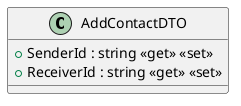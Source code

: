 @startuml
class AddContactDTO {
    + SenderId : string <<get>> <<set>>
    + ReceiverId : string <<get>> <<set>>
}
@enduml
